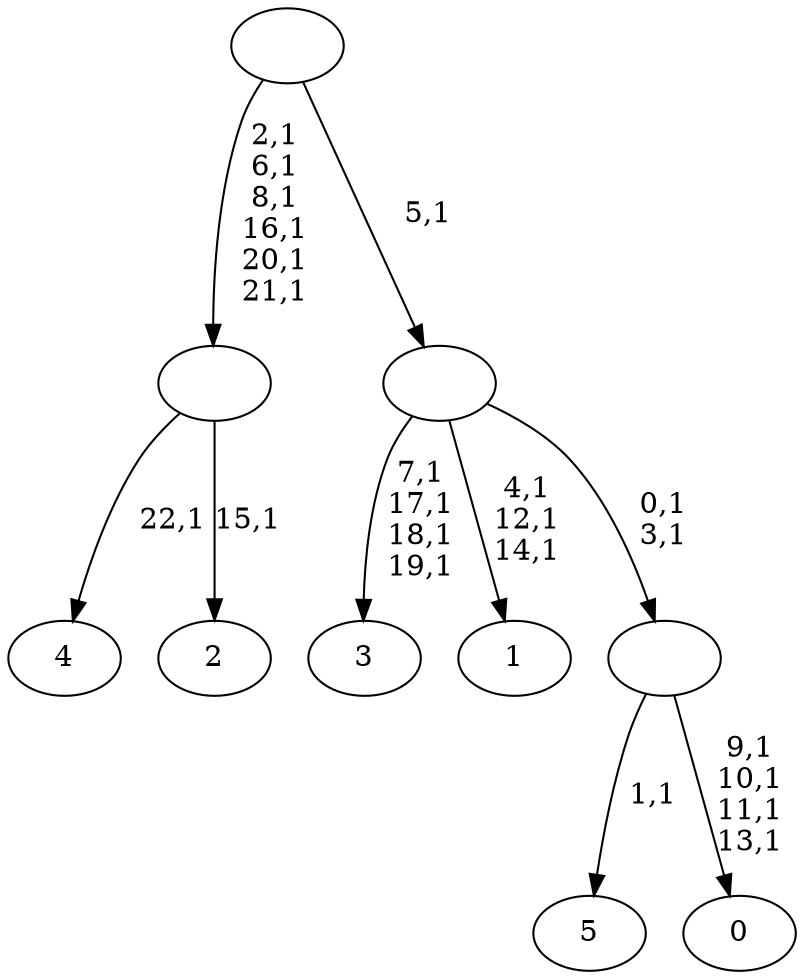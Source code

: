 digraph T {
	29 [label="5"]
	27 [label="4"]
	25 [label="3"]
	20 [label="2"]
	18 [label=""]
	12 [label="1"]
	8 [label="0"]
	3 [label=""]
	1 [label=""]
	0 [label=""]
	18 -> 20 [label="15,1"]
	18 -> 27 [label="22,1"]
	3 -> 8 [label="9,1\n10,1\n11,1\n13,1"]
	3 -> 29 [label="1,1"]
	1 -> 3 [label="0,1\n3,1"]
	1 -> 12 [label="4,1\n12,1\n14,1"]
	1 -> 25 [label="7,1\n17,1\n18,1\n19,1"]
	0 -> 18 [label="2,1\n6,1\n8,1\n16,1\n20,1\n21,1"]
	0 -> 1 [label="5,1"]
}
